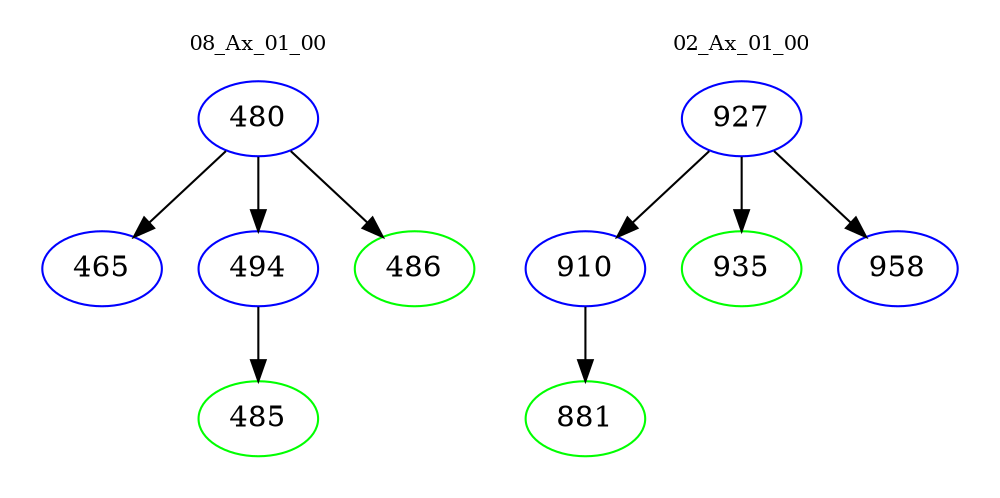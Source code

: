 digraph{
subgraph cluster_0 {
color = white
label = "08_Ax_01_00";
fontsize=10;
T0_480 [label="480", color="blue"]
T0_480 -> T0_465 [color="black"]
T0_465 [label="465", color="blue"]
T0_480 -> T0_494 [color="black"]
T0_494 [label="494", color="blue"]
T0_494 -> T0_485 [color="black"]
T0_485 [label="485", color="green"]
T0_480 -> T0_486 [color="black"]
T0_486 [label="486", color="green"]
}
subgraph cluster_1 {
color = white
label = "02_Ax_01_00";
fontsize=10;
T1_927 [label="927", color="blue"]
T1_927 -> T1_910 [color="black"]
T1_910 [label="910", color="blue"]
T1_910 -> T1_881 [color="black"]
T1_881 [label="881", color="green"]
T1_927 -> T1_935 [color="black"]
T1_935 [label="935", color="green"]
T1_927 -> T1_958 [color="black"]
T1_958 [label="958", color="blue"]
}
}
